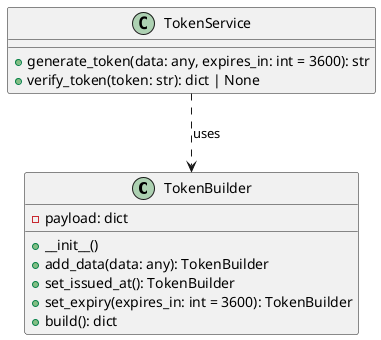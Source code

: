 @startuml Builder_Class_Diagram
class TokenBuilder {
    - payload: dict
    + __init__()
    + add_data(data: any): TokenBuilder
    + set_issued_at(): TokenBuilder
    + set_expiry(expires_in: int = 3600): TokenBuilder
    + build(): dict
}

class TokenService {
    + generate_token(data: any, expires_in: int = 3600): str
    + verify_token(token: str): dict | None
}

TokenService .-> TokenBuilder : uses
@enduml
